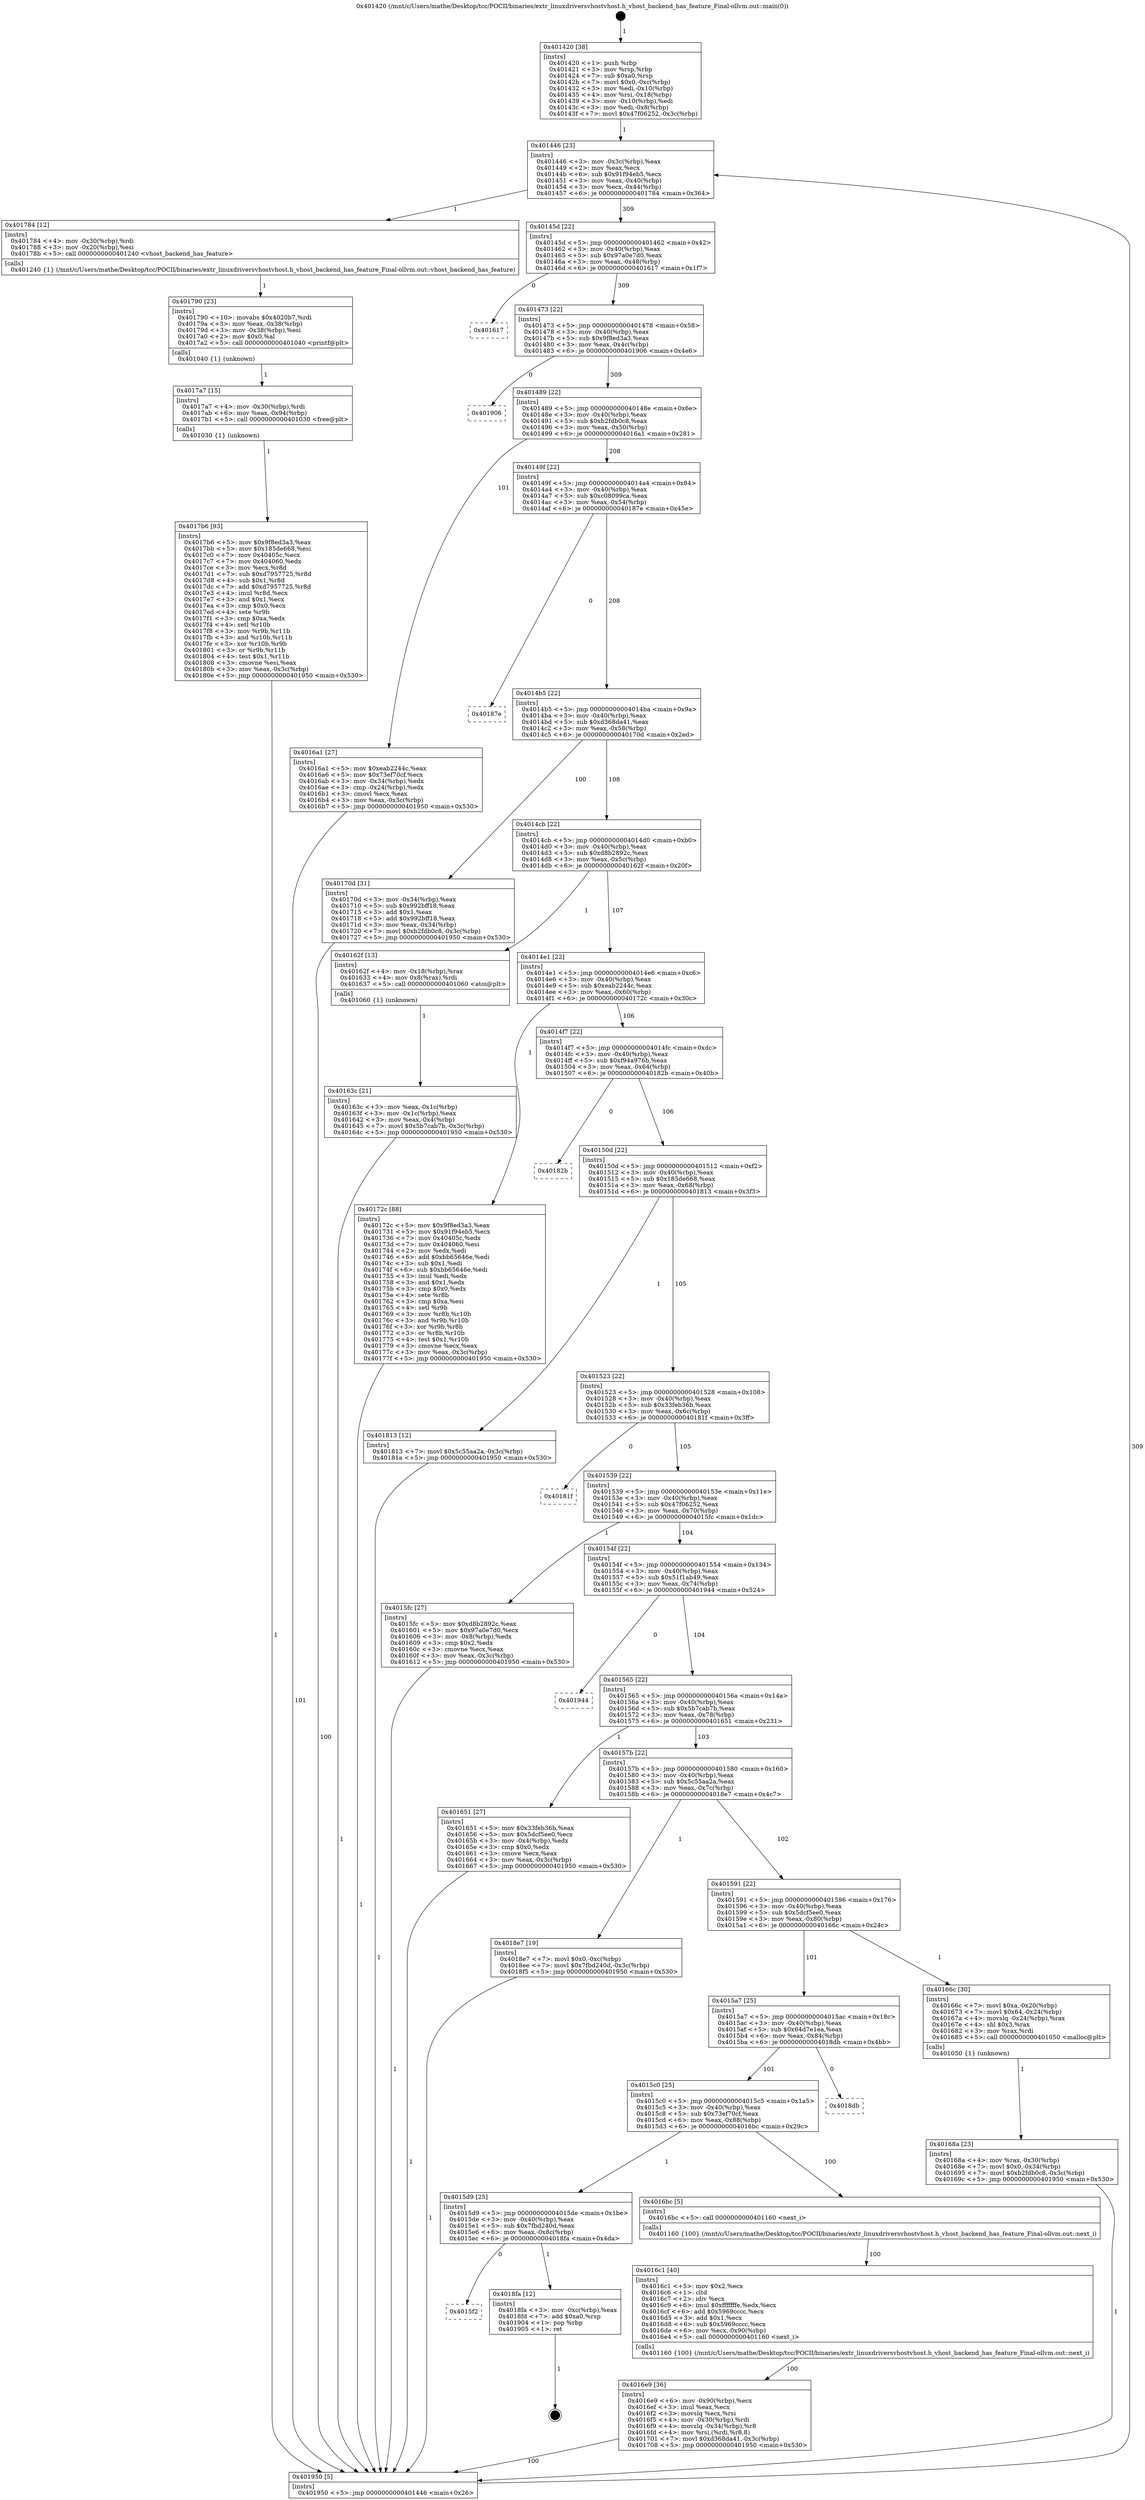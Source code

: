 digraph "0x401420" {
  label = "0x401420 (/mnt/c/Users/mathe/Desktop/tcc/POCII/binaries/extr_linuxdriversvhostvhost.h_vhost_backend_has_feature_Final-ollvm.out::main(0))"
  labelloc = "t"
  node[shape=record]

  Entry [label="",width=0.3,height=0.3,shape=circle,fillcolor=black,style=filled]
  "0x401446" [label="{
     0x401446 [23]\l
     | [instrs]\l
     &nbsp;&nbsp;0x401446 \<+3\>: mov -0x3c(%rbp),%eax\l
     &nbsp;&nbsp;0x401449 \<+2\>: mov %eax,%ecx\l
     &nbsp;&nbsp;0x40144b \<+6\>: sub $0x91f94eb5,%ecx\l
     &nbsp;&nbsp;0x401451 \<+3\>: mov %eax,-0x40(%rbp)\l
     &nbsp;&nbsp;0x401454 \<+3\>: mov %ecx,-0x44(%rbp)\l
     &nbsp;&nbsp;0x401457 \<+6\>: je 0000000000401784 \<main+0x364\>\l
  }"]
  "0x401784" [label="{
     0x401784 [12]\l
     | [instrs]\l
     &nbsp;&nbsp;0x401784 \<+4\>: mov -0x30(%rbp),%rdi\l
     &nbsp;&nbsp;0x401788 \<+3\>: mov -0x20(%rbp),%esi\l
     &nbsp;&nbsp;0x40178b \<+5\>: call 0000000000401240 \<vhost_backend_has_feature\>\l
     | [calls]\l
     &nbsp;&nbsp;0x401240 \{1\} (/mnt/c/Users/mathe/Desktop/tcc/POCII/binaries/extr_linuxdriversvhostvhost.h_vhost_backend_has_feature_Final-ollvm.out::vhost_backend_has_feature)\l
  }"]
  "0x40145d" [label="{
     0x40145d [22]\l
     | [instrs]\l
     &nbsp;&nbsp;0x40145d \<+5\>: jmp 0000000000401462 \<main+0x42\>\l
     &nbsp;&nbsp;0x401462 \<+3\>: mov -0x40(%rbp),%eax\l
     &nbsp;&nbsp;0x401465 \<+5\>: sub $0x97a0e7d0,%eax\l
     &nbsp;&nbsp;0x40146a \<+3\>: mov %eax,-0x48(%rbp)\l
     &nbsp;&nbsp;0x40146d \<+6\>: je 0000000000401617 \<main+0x1f7\>\l
  }"]
  Exit [label="",width=0.3,height=0.3,shape=circle,fillcolor=black,style=filled,peripheries=2]
  "0x401617" [label="{
     0x401617\l
  }", style=dashed]
  "0x401473" [label="{
     0x401473 [22]\l
     | [instrs]\l
     &nbsp;&nbsp;0x401473 \<+5\>: jmp 0000000000401478 \<main+0x58\>\l
     &nbsp;&nbsp;0x401478 \<+3\>: mov -0x40(%rbp),%eax\l
     &nbsp;&nbsp;0x40147b \<+5\>: sub $0x9f8ed3a3,%eax\l
     &nbsp;&nbsp;0x401480 \<+3\>: mov %eax,-0x4c(%rbp)\l
     &nbsp;&nbsp;0x401483 \<+6\>: je 0000000000401906 \<main+0x4e6\>\l
  }"]
  "0x4015f2" [label="{
     0x4015f2\l
  }", style=dashed]
  "0x401906" [label="{
     0x401906\l
  }", style=dashed]
  "0x401489" [label="{
     0x401489 [22]\l
     | [instrs]\l
     &nbsp;&nbsp;0x401489 \<+5\>: jmp 000000000040148e \<main+0x6e\>\l
     &nbsp;&nbsp;0x40148e \<+3\>: mov -0x40(%rbp),%eax\l
     &nbsp;&nbsp;0x401491 \<+5\>: sub $0xb2fdb0c8,%eax\l
     &nbsp;&nbsp;0x401496 \<+3\>: mov %eax,-0x50(%rbp)\l
     &nbsp;&nbsp;0x401499 \<+6\>: je 00000000004016a1 \<main+0x281\>\l
  }"]
  "0x4018fa" [label="{
     0x4018fa [12]\l
     | [instrs]\l
     &nbsp;&nbsp;0x4018fa \<+3\>: mov -0xc(%rbp),%eax\l
     &nbsp;&nbsp;0x4018fd \<+7\>: add $0xa0,%rsp\l
     &nbsp;&nbsp;0x401904 \<+1\>: pop %rbp\l
     &nbsp;&nbsp;0x401905 \<+1\>: ret\l
  }"]
  "0x4016a1" [label="{
     0x4016a1 [27]\l
     | [instrs]\l
     &nbsp;&nbsp;0x4016a1 \<+5\>: mov $0xeab2244c,%eax\l
     &nbsp;&nbsp;0x4016a6 \<+5\>: mov $0x73ef70cf,%ecx\l
     &nbsp;&nbsp;0x4016ab \<+3\>: mov -0x34(%rbp),%edx\l
     &nbsp;&nbsp;0x4016ae \<+3\>: cmp -0x24(%rbp),%edx\l
     &nbsp;&nbsp;0x4016b1 \<+3\>: cmovl %ecx,%eax\l
     &nbsp;&nbsp;0x4016b4 \<+3\>: mov %eax,-0x3c(%rbp)\l
     &nbsp;&nbsp;0x4016b7 \<+5\>: jmp 0000000000401950 \<main+0x530\>\l
  }"]
  "0x40149f" [label="{
     0x40149f [22]\l
     | [instrs]\l
     &nbsp;&nbsp;0x40149f \<+5\>: jmp 00000000004014a4 \<main+0x84\>\l
     &nbsp;&nbsp;0x4014a4 \<+3\>: mov -0x40(%rbp),%eax\l
     &nbsp;&nbsp;0x4014a7 \<+5\>: sub $0xc08099ca,%eax\l
     &nbsp;&nbsp;0x4014ac \<+3\>: mov %eax,-0x54(%rbp)\l
     &nbsp;&nbsp;0x4014af \<+6\>: je 000000000040187e \<main+0x45e\>\l
  }"]
  "0x4017b6" [label="{
     0x4017b6 [93]\l
     | [instrs]\l
     &nbsp;&nbsp;0x4017b6 \<+5\>: mov $0x9f8ed3a3,%eax\l
     &nbsp;&nbsp;0x4017bb \<+5\>: mov $0x185de668,%esi\l
     &nbsp;&nbsp;0x4017c0 \<+7\>: mov 0x40405c,%ecx\l
     &nbsp;&nbsp;0x4017c7 \<+7\>: mov 0x404060,%edx\l
     &nbsp;&nbsp;0x4017ce \<+3\>: mov %ecx,%r8d\l
     &nbsp;&nbsp;0x4017d1 \<+7\>: sub $0xd7957725,%r8d\l
     &nbsp;&nbsp;0x4017d8 \<+4\>: sub $0x1,%r8d\l
     &nbsp;&nbsp;0x4017dc \<+7\>: add $0xd7957725,%r8d\l
     &nbsp;&nbsp;0x4017e3 \<+4\>: imul %r8d,%ecx\l
     &nbsp;&nbsp;0x4017e7 \<+3\>: and $0x1,%ecx\l
     &nbsp;&nbsp;0x4017ea \<+3\>: cmp $0x0,%ecx\l
     &nbsp;&nbsp;0x4017ed \<+4\>: sete %r9b\l
     &nbsp;&nbsp;0x4017f1 \<+3\>: cmp $0xa,%edx\l
     &nbsp;&nbsp;0x4017f4 \<+4\>: setl %r10b\l
     &nbsp;&nbsp;0x4017f8 \<+3\>: mov %r9b,%r11b\l
     &nbsp;&nbsp;0x4017fb \<+3\>: and %r10b,%r11b\l
     &nbsp;&nbsp;0x4017fe \<+3\>: xor %r10b,%r9b\l
     &nbsp;&nbsp;0x401801 \<+3\>: or %r9b,%r11b\l
     &nbsp;&nbsp;0x401804 \<+4\>: test $0x1,%r11b\l
     &nbsp;&nbsp;0x401808 \<+3\>: cmovne %esi,%eax\l
     &nbsp;&nbsp;0x40180b \<+3\>: mov %eax,-0x3c(%rbp)\l
     &nbsp;&nbsp;0x40180e \<+5\>: jmp 0000000000401950 \<main+0x530\>\l
  }"]
  "0x40187e" [label="{
     0x40187e\l
  }", style=dashed]
  "0x4014b5" [label="{
     0x4014b5 [22]\l
     | [instrs]\l
     &nbsp;&nbsp;0x4014b5 \<+5\>: jmp 00000000004014ba \<main+0x9a\>\l
     &nbsp;&nbsp;0x4014ba \<+3\>: mov -0x40(%rbp),%eax\l
     &nbsp;&nbsp;0x4014bd \<+5\>: sub $0xd368da41,%eax\l
     &nbsp;&nbsp;0x4014c2 \<+3\>: mov %eax,-0x58(%rbp)\l
     &nbsp;&nbsp;0x4014c5 \<+6\>: je 000000000040170d \<main+0x2ed\>\l
  }"]
  "0x4017a7" [label="{
     0x4017a7 [15]\l
     | [instrs]\l
     &nbsp;&nbsp;0x4017a7 \<+4\>: mov -0x30(%rbp),%rdi\l
     &nbsp;&nbsp;0x4017ab \<+6\>: mov %eax,-0x94(%rbp)\l
     &nbsp;&nbsp;0x4017b1 \<+5\>: call 0000000000401030 \<free@plt\>\l
     | [calls]\l
     &nbsp;&nbsp;0x401030 \{1\} (unknown)\l
  }"]
  "0x40170d" [label="{
     0x40170d [31]\l
     | [instrs]\l
     &nbsp;&nbsp;0x40170d \<+3\>: mov -0x34(%rbp),%eax\l
     &nbsp;&nbsp;0x401710 \<+5\>: sub $0x992bff18,%eax\l
     &nbsp;&nbsp;0x401715 \<+3\>: add $0x1,%eax\l
     &nbsp;&nbsp;0x401718 \<+5\>: add $0x992bff18,%eax\l
     &nbsp;&nbsp;0x40171d \<+3\>: mov %eax,-0x34(%rbp)\l
     &nbsp;&nbsp;0x401720 \<+7\>: movl $0xb2fdb0c8,-0x3c(%rbp)\l
     &nbsp;&nbsp;0x401727 \<+5\>: jmp 0000000000401950 \<main+0x530\>\l
  }"]
  "0x4014cb" [label="{
     0x4014cb [22]\l
     | [instrs]\l
     &nbsp;&nbsp;0x4014cb \<+5\>: jmp 00000000004014d0 \<main+0xb0\>\l
     &nbsp;&nbsp;0x4014d0 \<+3\>: mov -0x40(%rbp),%eax\l
     &nbsp;&nbsp;0x4014d3 \<+5\>: sub $0xd8b2892c,%eax\l
     &nbsp;&nbsp;0x4014d8 \<+3\>: mov %eax,-0x5c(%rbp)\l
     &nbsp;&nbsp;0x4014db \<+6\>: je 000000000040162f \<main+0x20f\>\l
  }"]
  "0x401790" [label="{
     0x401790 [23]\l
     | [instrs]\l
     &nbsp;&nbsp;0x401790 \<+10\>: movabs $0x4020b7,%rdi\l
     &nbsp;&nbsp;0x40179a \<+3\>: mov %eax,-0x38(%rbp)\l
     &nbsp;&nbsp;0x40179d \<+3\>: mov -0x38(%rbp),%esi\l
     &nbsp;&nbsp;0x4017a0 \<+2\>: mov $0x0,%al\l
     &nbsp;&nbsp;0x4017a2 \<+5\>: call 0000000000401040 \<printf@plt\>\l
     | [calls]\l
     &nbsp;&nbsp;0x401040 \{1\} (unknown)\l
  }"]
  "0x40162f" [label="{
     0x40162f [13]\l
     | [instrs]\l
     &nbsp;&nbsp;0x40162f \<+4\>: mov -0x18(%rbp),%rax\l
     &nbsp;&nbsp;0x401633 \<+4\>: mov 0x8(%rax),%rdi\l
     &nbsp;&nbsp;0x401637 \<+5\>: call 0000000000401060 \<atoi@plt\>\l
     | [calls]\l
     &nbsp;&nbsp;0x401060 \{1\} (unknown)\l
  }"]
  "0x4014e1" [label="{
     0x4014e1 [22]\l
     | [instrs]\l
     &nbsp;&nbsp;0x4014e1 \<+5\>: jmp 00000000004014e6 \<main+0xc6\>\l
     &nbsp;&nbsp;0x4014e6 \<+3\>: mov -0x40(%rbp),%eax\l
     &nbsp;&nbsp;0x4014e9 \<+5\>: sub $0xeab2244c,%eax\l
     &nbsp;&nbsp;0x4014ee \<+3\>: mov %eax,-0x60(%rbp)\l
     &nbsp;&nbsp;0x4014f1 \<+6\>: je 000000000040172c \<main+0x30c\>\l
  }"]
  "0x4016e9" [label="{
     0x4016e9 [36]\l
     | [instrs]\l
     &nbsp;&nbsp;0x4016e9 \<+6\>: mov -0x90(%rbp),%ecx\l
     &nbsp;&nbsp;0x4016ef \<+3\>: imul %eax,%ecx\l
     &nbsp;&nbsp;0x4016f2 \<+3\>: movslq %ecx,%rsi\l
     &nbsp;&nbsp;0x4016f5 \<+4\>: mov -0x30(%rbp),%rdi\l
     &nbsp;&nbsp;0x4016f9 \<+4\>: movslq -0x34(%rbp),%r8\l
     &nbsp;&nbsp;0x4016fd \<+4\>: mov %rsi,(%rdi,%r8,8)\l
     &nbsp;&nbsp;0x401701 \<+7\>: movl $0xd368da41,-0x3c(%rbp)\l
     &nbsp;&nbsp;0x401708 \<+5\>: jmp 0000000000401950 \<main+0x530\>\l
  }"]
  "0x40172c" [label="{
     0x40172c [88]\l
     | [instrs]\l
     &nbsp;&nbsp;0x40172c \<+5\>: mov $0x9f8ed3a3,%eax\l
     &nbsp;&nbsp;0x401731 \<+5\>: mov $0x91f94eb5,%ecx\l
     &nbsp;&nbsp;0x401736 \<+7\>: mov 0x40405c,%edx\l
     &nbsp;&nbsp;0x40173d \<+7\>: mov 0x404060,%esi\l
     &nbsp;&nbsp;0x401744 \<+2\>: mov %edx,%edi\l
     &nbsp;&nbsp;0x401746 \<+6\>: add $0xbb65646e,%edi\l
     &nbsp;&nbsp;0x40174c \<+3\>: sub $0x1,%edi\l
     &nbsp;&nbsp;0x40174f \<+6\>: sub $0xbb65646e,%edi\l
     &nbsp;&nbsp;0x401755 \<+3\>: imul %edi,%edx\l
     &nbsp;&nbsp;0x401758 \<+3\>: and $0x1,%edx\l
     &nbsp;&nbsp;0x40175b \<+3\>: cmp $0x0,%edx\l
     &nbsp;&nbsp;0x40175e \<+4\>: sete %r8b\l
     &nbsp;&nbsp;0x401762 \<+3\>: cmp $0xa,%esi\l
     &nbsp;&nbsp;0x401765 \<+4\>: setl %r9b\l
     &nbsp;&nbsp;0x401769 \<+3\>: mov %r8b,%r10b\l
     &nbsp;&nbsp;0x40176c \<+3\>: and %r9b,%r10b\l
     &nbsp;&nbsp;0x40176f \<+3\>: xor %r9b,%r8b\l
     &nbsp;&nbsp;0x401772 \<+3\>: or %r8b,%r10b\l
     &nbsp;&nbsp;0x401775 \<+4\>: test $0x1,%r10b\l
     &nbsp;&nbsp;0x401779 \<+3\>: cmovne %ecx,%eax\l
     &nbsp;&nbsp;0x40177c \<+3\>: mov %eax,-0x3c(%rbp)\l
     &nbsp;&nbsp;0x40177f \<+5\>: jmp 0000000000401950 \<main+0x530\>\l
  }"]
  "0x4014f7" [label="{
     0x4014f7 [22]\l
     | [instrs]\l
     &nbsp;&nbsp;0x4014f7 \<+5\>: jmp 00000000004014fc \<main+0xdc\>\l
     &nbsp;&nbsp;0x4014fc \<+3\>: mov -0x40(%rbp),%eax\l
     &nbsp;&nbsp;0x4014ff \<+5\>: sub $0xf94a976b,%eax\l
     &nbsp;&nbsp;0x401504 \<+3\>: mov %eax,-0x64(%rbp)\l
     &nbsp;&nbsp;0x401507 \<+6\>: je 000000000040182b \<main+0x40b\>\l
  }"]
  "0x4016c1" [label="{
     0x4016c1 [40]\l
     | [instrs]\l
     &nbsp;&nbsp;0x4016c1 \<+5\>: mov $0x2,%ecx\l
     &nbsp;&nbsp;0x4016c6 \<+1\>: cltd\l
     &nbsp;&nbsp;0x4016c7 \<+2\>: idiv %ecx\l
     &nbsp;&nbsp;0x4016c9 \<+6\>: imul $0xfffffffe,%edx,%ecx\l
     &nbsp;&nbsp;0x4016cf \<+6\>: add $0x5969cccc,%ecx\l
     &nbsp;&nbsp;0x4016d5 \<+3\>: add $0x1,%ecx\l
     &nbsp;&nbsp;0x4016d8 \<+6\>: sub $0x5969cccc,%ecx\l
     &nbsp;&nbsp;0x4016de \<+6\>: mov %ecx,-0x90(%rbp)\l
     &nbsp;&nbsp;0x4016e4 \<+5\>: call 0000000000401160 \<next_i\>\l
     | [calls]\l
     &nbsp;&nbsp;0x401160 \{100\} (/mnt/c/Users/mathe/Desktop/tcc/POCII/binaries/extr_linuxdriversvhostvhost.h_vhost_backend_has_feature_Final-ollvm.out::next_i)\l
  }"]
  "0x40182b" [label="{
     0x40182b\l
  }", style=dashed]
  "0x40150d" [label="{
     0x40150d [22]\l
     | [instrs]\l
     &nbsp;&nbsp;0x40150d \<+5\>: jmp 0000000000401512 \<main+0xf2\>\l
     &nbsp;&nbsp;0x401512 \<+3\>: mov -0x40(%rbp),%eax\l
     &nbsp;&nbsp;0x401515 \<+5\>: sub $0x185de668,%eax\l
     &nbsp;&nbsp;0x40151a \<+3\>: mov %eax,-0x68(%rbp)\l
     &nbsp;&nbsp;0x40151d \<+6\>: je 0000000000401813 \<main+0x3f3\>\l
  }"]
  "0x4015d9" [label="{
     0x4015d9 [25]\l
     | [instrs]\l
     &nbsp;&nbsp;0x4015d9 \<+5\>: jmp 00000000004015de \<main+0x1be\>\l
     &nbsp;&nbsp;0x4015de \<+3\>: mov -0x40(%rbp),%eax\l
     &nbsp;&nbsp;0x4015e1 \<+5\>: sub $0x7fbd240d,%eax\l
     &nbsp;&nbsp;0x4015e6 \<+6\>: mov %eax,-0x8c(%rbp)\l
     &nbsp;&nbsp;0x4015ec \<+6\>: je 00000000004018fa \<main+0x4da\>\l
  }"]
  "0x401813" [label="{
     0x401813 [12]\l
     | [instrs]\l
     &nbsp;&nbsp;0x401813 \<+7\>: movl $0x5c55aa2a,-0x3c(%rbp)\l
     &nbsp;&nbsp;0x40181a \<+5\>: jmp 0000000000401950 \<main+0x530\>\l
  }"]
  "0x401523" [label="{
     0x401523 [22]\l
     | [instrs]\l
     &nbsp;&nbsp;0x401523 \<+5\>: jmp 0000000000401528 \<main+0x108\>\l
     &nbsp;&nbsp;0x401528 \<+3\>: mov -0x40(%rbp),%eax\l
     &nbsp;&nbsp;0x40152b \<+5\>: sub $0x33feb36b,%eax\l
     &nbsp;&nbsp;0x401530 \<+3\>: mov %eax,-0x6c(%rbp)\l
     &nbsp;&nbsp;0x401533 \<+6\>: je 000000000040181f \<main+0x3ff\>\l
  }"]
  "0x4016bc" [label="{
     0x4016bc [5]\l
     | [instrs]\l
     &nbsp;&nbsp;0x4016bc \<+5\>: call 0000000000401160 \<next_i\>\l
     | [calls]\l
     &nbsp;&nbsp;0x401160 \{100\} (/mnt/c/Users/mathe/Desktop/tcc/POCII/binaries/extr_linuxdriversvhostvhost.h_vhost_backend_has_feature_Final-ollvm.out::next_i)\l
  }"]
  "0x40181f" [label="{
     0x40181f\l
  }", style=dashed]
  "0x401539" [label="{
     0x401539 [22]\l
     | [instrs]\l
     &nbsp;&nbsp;0x401539 \<+5\>: jmp 000000000040153e \<main+0x11e\>\l
     &nbsp;&nbsp;0x40153e \<+3\>: mov -0x40(%rbp),%eax\l
     &nbsp;&nbsp;0x401541 \<+5\>: sub $0x47f06252,%eax\l
     &nbsp;&nbsp;0x401546 \<+3\>: mov %eax,-0x70(%rbp)\l
     &nbsp;&nbsp;0x401549 \<+6\>: je 00000000004015fc \<main+0x1dc\>\l
  }"]
  "0x4015c0" [label="{
     0x4015c0 [25]\l
     | [instrs]\l
     &nbsp;&nbsp;0x4015c0 \<+5\>: jmp 00000000004015c5 \<main+0x1a5\>\l
     &nbsp;&nbsp;0x4015c5 \<+3\>: mov -0x40(%rbp),%eax\l
     &nbsp;&nbsp;0x4015c8 \<+5\>: sub $0x73ef70cf,%eax\l
     &nbsp;&nbsp;0x4015cd \<+6\>: mov %eax,-0x88(%rbp)\l
     &nbsp;&nbsp;0x4015d3 \<+6\>: je 00000000004016bc \<main+0x29c\>\l
  }"]
  "0x4015fc" [label="{
     0x4015fc [27]\l
     | [instrs]\l
     &nbsp;&nbsp;0x4015fc \<+5\>: mov $0xd8b2892c,%eax\l
     &nbsp;&nbsp;0x401601 \<+5\>: mov $0x97a0e7d0,%ecx\l
     &nbsp;&nbsp;0x401606 \<+3\>: mov -0x8(%rbp),%edx\l
     &nbsp;&nbsp;0x401609 \<+3\>: cmp $0x2,%edx\l
     &nbsp;&nbsp;0x40160c \<+3\>: cmovne %ecx,%eax\l
     &nbsp;&nbsp;0x40160f \<+3\>: mov %eax,-0x3c(%rbp)\l
     &nbsp;&nbsp;0x401612 \<+5\>: jmp 0000000000401950 \<main+0x530\>\l
  }"]
  "0x40154f" [label="{
     0x40154f [22]\l
     | [instrs]\l
     &nbsp;&nbsp;0x40154f \<+5\>: jmp 0000000000401554 \<main+0x134\>\l
     &nbsp;&nbsp;0x401554 \<+3\>: mov -0x40(%rbp),%eax\l
     &nbsp;&nbsp;0x401557 \<+5\>: sub $0x51f1ab49,%eax\l
     &nbsp;&nbsp;0x40155c \<+3\>: mov %eax,-0x74(%rbp)\l
     &nbsp;&nbsp;0x40155f \<+6\>: je 0000000000401944 \<main+0x524\>\l
  }"]
  "0x401950" [label="{
     0x401950 [5]\l
     | [instrs]\l
     &nbsp;&nbsp;0x401950 \<+5\>: jmp 0000000000401446 \<main+0x26\>\l
  }"]
  "0x401420" [label="{
     0x401420 [38]\l
     | [instrs]\l
     &nbsp;&nbsp;0x401420 \<+1\>: push %rbp\l
     &nbsp;&nbsp;0x401421 \<+3\>: mov %rsp,%rbp\l
     &nbsp;&nbsp;0x401424 \<+7\>: sub $0xa0,%rsp\l
     &nbsp;&nbsp;0x40142b \<+7\>: movl $0x0,-0xc(%rbp)\l
     &nbsp;&nbsp;0x401432 \<+3\>: mov %edi,-0x10(%rbp)\l
     &nbsp;&nbsp;0x401435 \<+4\>: mov %rsi,-0x18(%rbp)\l
     &nbsp;&nbsp;0x401439 \<+3\>: mov -0x10(%rbp),%edi\l
     &nbsp;&nbsp;0x40143c \<+3\>: mov %edi,-0x8(%rbp)\l
     &nbsp;&nbsp;0x40143f \<+7\>: movl $0x47f06252,-0x3c(%rbp)\l
  }"]
  "0x40163c" [label="{
     0x40163c [21]\l
     | [instrs]\l
     &nbsp;&nbsp;0x40163c \<+3\>: mov %eax,-0x1c(%rbp)\l
     &nbsp;&nbsp;0x40163f \<+3\>: mov -0x1c(%rbp),%eax\l
     &nbsp;&nbsp;0x401642 \<+3\>: mov %eax,-0x4(%rbp)\l
     &nbsp;&nbsp;0x401645 \<+7\>: movl $0x5b7cab7b,-0x3c(%rbp)\l
     &nbsp;&nbsp;0x40164c \<+5\>: jmp 0000000000401950 \<main+0x530\>\l
  }"]
  "0x4018db" [label="{
     0x4018db\l
  }", style=dashed]
  "0x401944" [label="{
     0x401944\l
  }", style=dashed]
  "0x401565" [label="{
     0x401565 [22]\l
     | [instrs]\l
     &nbsp;&nbsp;0x401565 \<+5\>: jmp 000000000040156a \<main+0x14a\>\l
     &nbsp;&nbsp;0x40156a \<+3\>: mov -0x40(%rbp),%eax\l
     &nbsp;&nbsp;0x40156d \<+5\>: sub $0x5b7cab7b,%eax\l
     &nbsp;&nbsp;0x401572 \<+3\>: mov %eax,-0x78(%rbp)\l
     &nbsp;&nbsp;0x401575 \<+6\>: je 0000000000401651 \<main+0x231\>\l
  }"]
  "0x40168a" [label="{
     0x40168a [23]\l
     | [instrs]\l
     &nbsp;&nbsp;0x40168a \<+4\>: mov %rax,-0x30(%rbp)\l
     &nbsp;&nbsp;0x40168e \<+7\>: movl $0x0,-0x34(%rbp)\l
     &nbsp;&nbsp;0x401695 \<+7\>: movl $0xb2fdb0c8,-0x3c(%rbp)\l
     &nbsp;&nbsp;0x40169c \<+5\>: jmp 0000000000401950 \<main+0x530\>\l
  }"]
  "0x401651" [label="{
     0x401651 [27]\l
     | [instrs]\l
     &nbsp;&nbsp;0x401651 \<+5\>: mov $0x33feb36b,%eax\l
     &nbsp;&nbsp;0x401656 \<+5\>: mov $0x5dcf5ee0,%ecx\l
     &nbsp;&nbsp;0x40165b \<+3\>: mov -0x4(%rbp),%edx\l
     &nbsp;&nbsp;0x40165e \<+3\>: cmp $0x0,%edx\l
     &nbsp;&nbsp;0x401661 \<+3\>: cmove %ecx,%eax\l
     &nbsp;&nbsp;0x401664 \<+3\>: mov %eax,-0x3c(%rbp)\l
     &nbsp;&nbsp;0x401667 \<+5\>: jmp 0000000000401950 \<main+0x530\>\l
  }"]
  "0x40157b" [label="{
     0x40157b [22]\l
     | [instrs]\l
     &nbsp;&nbsp;0x40157b \<+5\>: jmp 0000000000401580 \<main+0x160\>\l
     &nbsp;&nbsp;0x401580 \<+3\>: mov -0x40(%rbp),%eax\l
     &nbsp;&nbsp;0x401583 \<+5\>: sub $0x5c55aa2a,%eax\l
     &nbsp;&nbsp;0x401588 \<+3\>: mov %eax,-0x7c(%rbp)\l
     &nbsp;&nbsp;0x40158b \<+6\>: je 00000000004018e7 \<main+0x4c7\>\l
  }"]
  "0x4015a7" [label="{
     0x4015a7 [25]\l
     | [instrs]\l
     &nbsp;&nbsp;0x4015a7 \<+5\>: jmp 00000000004015ac \<main+0x18c\>\l
     &nbsp;&nbsp;0x4015ac \<+3\>: mov -0x40(%rbp),%eax\l
     &nbsp;&nbsp;0x4015af \<+5\>: sub $0x64d7e1ea,%eax\l
     &nbsp;&nbsp;0x4015b4 \<+6\>: mov %eax,-0x84(%rbp)\l
     &nbsp;&nbsp;0x4015ba \<+6\>: je 00000000004018db \<main+0x4bb\>\l
  }"]
  "0x4018e7" [label="{
     0x4018e7 [19]\l
     | [instrs]\l
     &nbsp;&nbsp;0x4018e7 \<+7\>: movl $0x0,-0xc(%rbp)\l
     &nbsp;&nbsp;0x4018ee \<+7\>: movl $0x7fbd240d,-0x3c(%rbp)\l
     &nbsp;&nbsp;0x4018f5 \<+5\>: jmp 0000000000401950 \<main+0x530\>\l
  }"]
  "0x401591" [label="{
     0x401591 [22]\l
     | [instrs]\l
     &nbsp;&nbsp;0x401591 \<+5\>: jmp 0000000000401596 \<main+0x176\>\l
     &nbsp;&nbsp;0x401596 \<+3\>: mov -0x40(%rbp),%eax\l
     &nbsp;&nbsp;0x401599 \<+5\>: sub $0x5dcf5ee0,%eax\l
     &nbsp;&nbsp;0x40159e \<+3\>: mov %eax,-0x80(%rbp)\l
     &nbsp;&nbsp;0x4015a1 \<+6\>: je 000000000040166c \<main+0x24c\>\l
  }"]
  "0x40166c" [label="{
     0x40166c [30]\l
     | [instrs]\l
     &nbsp;&nbsp;0x40166c \<+7\>: movl $0xa,-0x20(%rbp)\l
     &nbsp;&nbsp;0x401673 \<+7\>: movl $0x64,-0x24(%rbp)\l
     &nbsp;&nbsp;0x40167a \<+4\>: movslq -0x24(%rbp),%rax\l
     &nbsp;&nbsp;0x40167e \<+4\>: shl $0x3,%rax\l
     &nbsp;&nbsp;0x401682 \<+3\>: mov %rax,%rdi\l
     &nbsp;&nbsp;0x401685 \<+5\>: call 0000000000401050 \<malloc@plt\>\l
     | [calls]\l
     &nbsp;&nbsp;0x401050 \{1\} (unknown)\l
  }"]
  Entry -> "0x401420" [label=" 1"]
  "0x401446" -> "0x401784" [label=" 1"]
  "0x401446" -> "0x40145d" [label=" 309"]
  "0x4018fa" -> Exit [label=" 1"]
  "0x40145d" -> "0x401617" [label=" 0"]
  "0x40145d" -> "0x401473" [label=" 309"]
  "0x4015d9" -> "0x4015f2" [label=" 0"]
  "0x401473" -> "0x401906" [label=" 0"]
  "0x401473" -> "0x401489" [label=" 309"]
  "0x4015d9" -> "0x4018fa" [label=" 1"]
  "0x401489" -> "0x4016a1" [label=" 101"]
  "0x401489" -> "0x40149f" [label=" 208"]
  "0x4018e7" -> "0x401950" [label=" 1"]
  "0x40149f" -> "0x40187e" [label=" 0"]
  "0x40149f" -> "0x4014b5" [label=" 208"]
  "0x401813" -> "0x401950" [label=" 1"]
  "0x4014b5" -> "0x40170d" [label=" 100"]
  "0x4014b5" -> "0x4014cb" [label=" 108"]
  "0x4017b6" -> "0x401950" [label=" 1"]
  "0x4014cb" -> "0x40162f" [label=" 1"]
  "0x4014cb" -> "0x4014e1" [label=" 107"]
  "0x4017a7" -> "0x4017b6" [label=" 1"]
  "0x4014e1" -> "0x40172c" [label=" 1"]
  "0x4014e1" -> "0x4014f7" [label=" 106"]
  "0x401790" -> "0x4017a7" [label=" 1"]
  "0x4014f7" -> "0x40182b" [label=" 0"]
  "0x4014f7" -> "0x40150d" [label=" 106"]
  "0x401784" -> "0x401790" [label=" 1"]
  "0x40150d" -> "0x401813" [label=" 1"]
  "0x40150d" -> "0x401523" [label=" 105"]
  "0x40172c" -> "0x401950" [label=" 1"]
  "0x401523" -> "0x40181f" [label=" 0"]
  "0x401523" -> "0x401539" [label=" 105"]
  "0x40170d" -> "0x401950" [label=" 100"]
  "0x401539" -> "0x4015fc" [label=" 1"]
  "0x401539" -> "0x40154f" [label=" 104"]
  "0x4015fc" -> "0x401950" [label=" 1"]
  "0x401420" -> "0x401446" [label=" 1"]
  "0x401950" -> "0x401446" [label=" 309"]
  "0x40162f" -> "0x40163c" [label=" 1"]
  "0x40163c" -> "0x401950" [label=" 1"]
  "0x4016c1" -> "0x4016e9" [label=" 100"]
  "0x40154f" -> "0x401944" [label=" 0"]
  "0x40154f" -> "0x401565" [label=" 104"]
  "0x4016bc" -> "0x4016c1" [label=" 100"]
  "0x401565" -> "0x401651" [label=" 1"]
  "0x401565" -> "0x40157b" [label=" 103"]
  "0x401651" -> "0x401950" [label=" 1"]
  "0x4015c0" -> "0x4016bc" [label=" 100"]
  "0x40157b" -> "0x4018e7" [label=" 1"]
  "0x40157b" -> "0x401591" [label=" 102"]
  "0x4016e9" -> "0x401950" [label=" 100"]
  "0x401591" -> "0x40166c" [label=" 1"]
  "0x401591" -> "0x4015a7" [label=" 101"]
  "0x40166c" -> "0x40168a" [label=" 1"]
  "0x40168a" -> "0x401950" [label=" 1"]
  "0x4016a1" -> "0x401950" [label=" 101"]
  "0x4015c0" -> "0x4015d9" [label=" 1"]
  "0x4015a7" -> "0x4018db" [label=" 0"]
  "0x4015a7" -> "0x4015c0" [label=" 101"]
}

